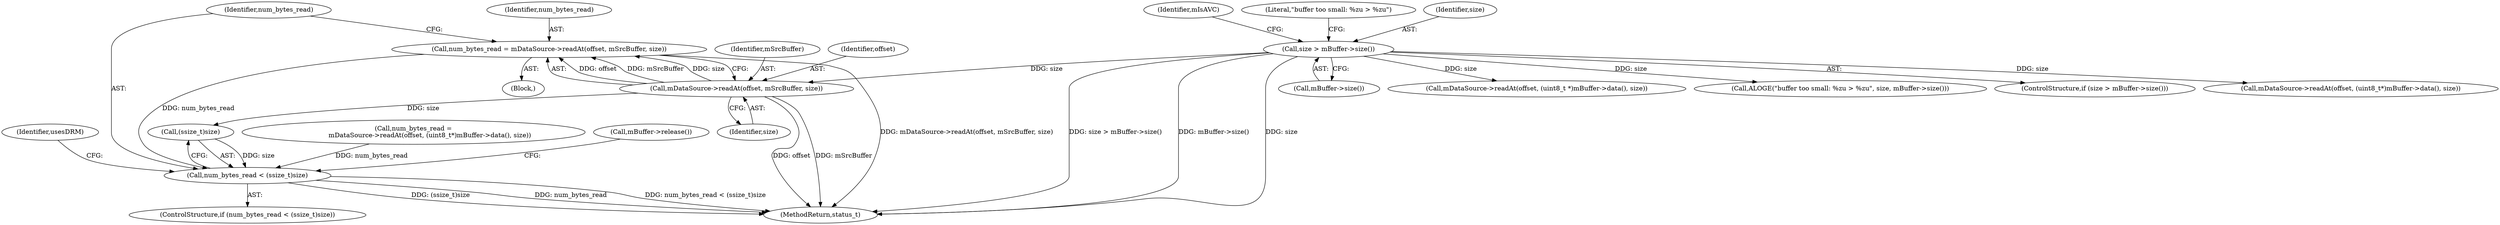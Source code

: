digraph "0_Android_7a282fb64fef25349e9d341f102d9cea3bf75baf@API" {
"1000530" [label="(Call,num_bytes_read = mDataSource->readAt(offset, mSrcBuffer, size))"];
"1000532" [label="(Call,mDataSource->readAt(offset, mSrcBuffer, size))"];
"1000310" [label="(Call,size > mBuffer->size())"];
"1000537" [label="(Call,num_bytes_read < (ssize_t)size)"];
"1000550" [label="(Identifier,usesDRM)"];
"1000312" [label="(Call,mBuffer->size())"];
"1000335" [label="(Call,mDataSource->readAt(offset, (uint8_t *)mBuffer->data(), size))"];
"1000538" [label="(Identifier,num_bytes_read)"];
"1000535" [label="(Identifier,size)"];
"1000736" [label="(MethodReturn,status_t)"];
"1000536" [label="(ControlStructure,if (num_bytes_read < (ssize_t)size))"];
"1000520" [label="(Call,num_bytes_read =\n                mDataSource->readAt(offset, (uint8_t*)mBuffer->data(), size))"];
"1000314" [label="(Call,ALOGE(\"buffer too small: %zu > %zu\", size, mBuffer->size()))"];
"1000539" [label="(Call,(ssize_t)size)"];
"1000324" [label="(Identifier,mIsAVC)"];
"1000532" [label="(Call,mDataSource->readAt(offset, mSrcBuffer, size))"];
"1000530" [label="(Call,num_bytes_read = mDataSource->readAt(offset, mSrcBuffer, size))"];
"1000309" [label="(ControlStructure,if (size > mBuffer->size()))"];
"1000315" [label="(Literal,\"buffer too small: %zu > %zu\")"];
"1000543" [label="(Call,mBuffer->release())"];
"1000531" [label="(Identifier,num_bytes_read)"];
"1000534" [label="(Identifier,mSrcBuffer)"];
"1000522" [label="(Call,mDataSource->readAt(offset, (uint8_t*)mBuffer->data(), size))"];
"1000310" [label="(Call,size > mBuffer->size())"];
"1000537" [label="(Call,num_bytes_read < (ssize_t)size)"];
"1000529" [label="(Block,)"];
"1000533" [label="(Identifier,offset)"];
"1000311" [label="(Identifier,size)"];
"1000530" -> "1000529"  [label="AST: "];
"1000530" -> "1000532"  [label="CFG: "];
"1000531" -> "1000530"  [label="AST: "];
"1000532" -> "1000530"  [label="AST: "];
"1000538" -> "1000530"  [label="CFG: "];
"1000530" -> "1000736"  [label="DDG: mDataSource->readAt(offset, mSrcBuffer, size)"];
"1000532" -> "1000530"  [label="DDG: offset"];
"1000532" -> "1000530"  [label="DDG: mSrcBuffer"];
"1000532" -> "1000530"  [label="DDG: size"];
"1000530" -> "1000537"  [label="DDG: num_bytes_read"];
"1000532" -> "1000535"  [label="CFG: "];
"1000533" -> "1000532"  [label="AST: "];
"1000534" -> "1000532"  [label="AST: "];
"1000535" -> "1000532"  [label="AST: "];
"1000532" -> "1000736"  [label="DDG: offset"];
"1000532" -> "1000736"  [label="DDG: mSrcBuffer"];
"1000310" -> "1000532"  [label="DDG: size"];
"1000532" -> "1000539"  [label="DDG: size"];
"1000310" -> "1000309"  [label="AST: "];
"1000310" -> "1000312"  [label="CFG: "];
"1000311" -> "1000310"  [label="AST: "];
"1000312" -> "1000310"  [label="AST: "];
"1000315" -> "1000310"  [label="CFG: "];
"1000324" -> "1000310"  [label="CFG: "];
"1000310" -> "1000736"  [label="DDG: size > mBuffer->size()"];
"1000310" -> "1000736"  [label="DDG: mBuffer->size()"];
"1000310" -> "1000736"  [label="DDG: size"];
"1000310" -> "1000314"  [label="DDG: size"];
"1000310" -> "1000335"  [label="DDG: size"];
"1000310" -> "1000522"  [label="DDG: size"];
"1000537" -> "1000536"  [label="AST: "];
"1000537" -> "1000539"  [label="CFG: "];
"1000538" -> "1000537"  [label="AST: "];
"1000539" -> "1000537"  [label="AST: "];
"1000543" -> "1000537"  [label="CFG: "];
"1000550" -> "1000537"  [label="CFG: "];
"1000537" -> "1000736"  [label="DDG: (ssize_t)size"];
"1000537" -> "1000736"  [label="DDG: num_bytes_read"];
"1000537" -> "1000736"  [label="DDG: num_bytes_read < (ssize_t)size"];
"1000520" -> "1000537"  [label="DDG: num_bytes_read"];
"1000539" -> "1000537"  [label="DDG: size"];
}
